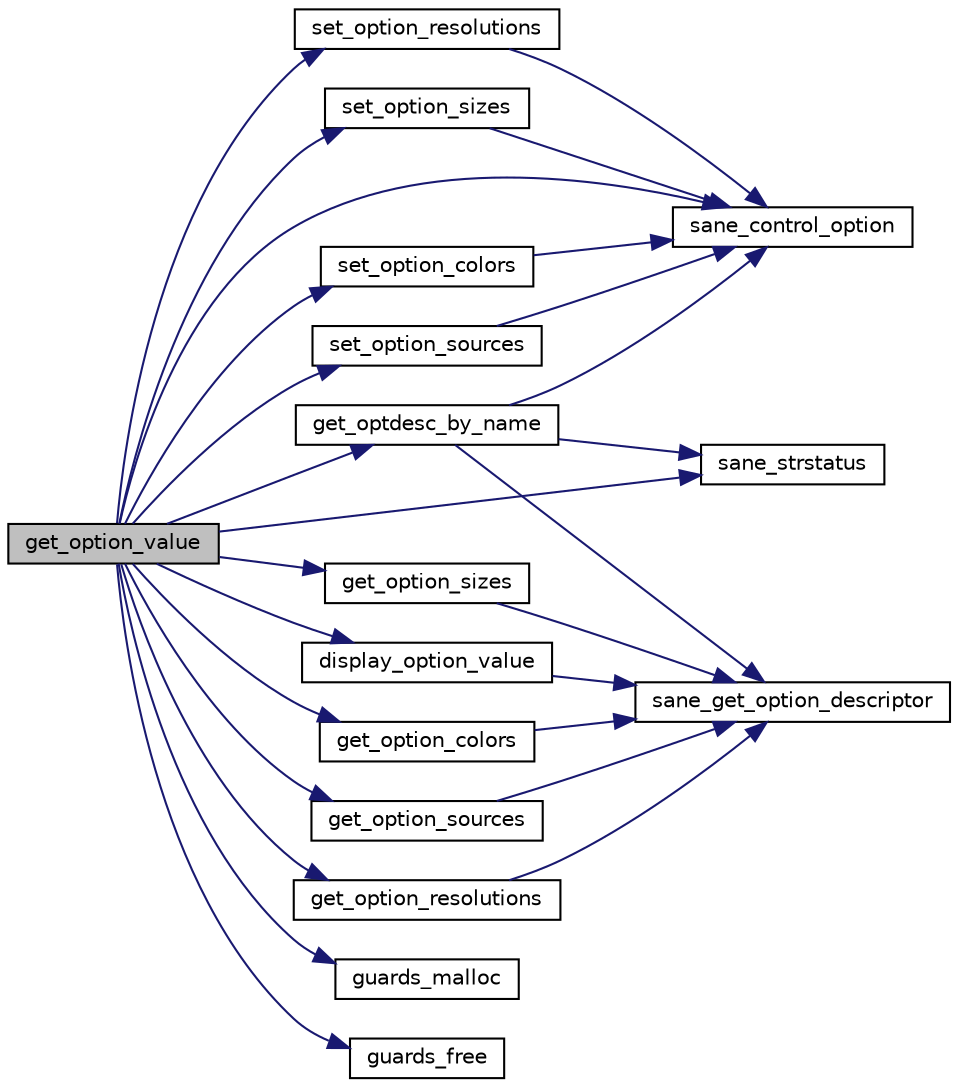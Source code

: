 digraph "get_option_value"
{
  edge [fontname="Helvetica",fontsize="10",labelfontname="Helvetica",labelfontsize="10"];
  node [fontname="Helvetica",fontsize="10",shape=record];
  rankdir="LR";
  Node72 [label="get_option_value",height=0.2,width=0.4,color="black", fillcolor="grey75", style="filled", fontcolor="black"];
  Node72 -> Node73 [color="midnightblue",fontsize="10",style="solid",fontname="Helvetica"];
  Node73 [label="get_optdesc_by_name",height=0.2,width=0.4,color="black", fillcolor="white", style="filled",URL="$kylin__sane_8c.html#a795e1d5597a19ad20130c11e3ba8a6c7"];
  Node73 -> Node74 [color="midnightblue",fontsize="10",style="solid",fontname="Helvetica"];
  Node74 [label="sane_control_option",height=0.2,width=0.4,color="black", fillcolor="white", style="filled",URL="$sane_8h.html#af97b5a648c359cdeb17844f24e74f21d"];
  Node73 -> Node75 [color="midnightblue",fontsize="10",style="solid",fontname="Helvetica"];
  Node75 [label="sane_strstatus",height=0.2,width=0.4,color="black", fillcolor="white", style="filled",URL="$sane_8h.html#a005fc36c746f3b57fcf8108435f0684d"];
  Node73 -> Node76 [color="midnightblue",fontsize="10",style="solid",fontname="Helvetica"];
  Node76 [label="sane_get_option_descriptor",height=0.2,width=0.4,color="black", fillcolor="white", style="filled",URL="$sane_8h.html#a7728e01a38c5e18385e383a6ce4a108d"];
  Node72 -> Node77 [color="midnightblue",fontsize="10",style="solid",fontname="Helvetica"];
  Node77 [label="guards_malloc",height=0.2,width=0.4,color="black", fillcolor="white", style="filled",URL="$kylin__sane_8c.html#a2309fa8ac99d7f1938a8863fc318570e"];
  Node72 -> Node74 [color="midnightblue",fontsize="10",style="solid",fontname="Helvetica"];
  Node72 -> Node75 [color="midnightblue",fontsize="10",style="solid",fontname="Helvetica"];
  Node72 -> Node78 [color="midnightblue",fontsize="10",style="solid",fontname="Helvetica"];
  Node78 [label="get_option_colors",height=0.2,width=0.4,color="black", fillcolor="white", style="filled",URL="$kylin__sane_8c.html#a8c830ea09253112330618cfb949dd629"];
  Node78 -> Node76 [color="midnightblue",fontsize="10",style="solid",fontname="Helvetica"];
  Node72 -> Node79 [color="midnightblue",fontsize="10",style="solid",fontname="Helvetica"];
  Node79 [label="set_option_colors",height=0.2,width=0.4,color="black", fillcolor="white", style="filled",URL="$kylin__sane_8c.html#aa95409e9b8d6f206817642efd424eee0"];
  Node79 -> Node74 [color="midnightblue",fontsize="10",style="solid",fontname="Helvetica"];
  Node72 -> Node80 [color="midnightblue",fontsize="10",style="solid",fontname="Helvetica"];
  Node80 [label="get_option_sources",height=0.2,width=0.4,color="black", fillcolor="white", style="filled",URL="$kylin__sane_8c.html#ade2b473da42066d3df35485b4ea30516"];
  Node80 -> Node76 [color="midnightblue",fontsize="10",style="solid",fontname="Helvetica"];
  Node72 -> Node81 [color="midnightblue",fontsize="10",style="solid",fontname="Helvetica"];
  Node81 [label="set_option_sources",height=0.2,width=0.4,color="black", fillcolor="white", style="filled",URL="$kylin__sane_8c.html#a8e49c7ad53592f8d10fae9f5a79d27e8"];
  Node81 -> Node74 [color="midnightblue",fontsize="10",style="solid",fontname="Helvetica"];
  Node72 -> Node82 [color="midnightblue",fontsize="10",style="solid",fontname="Helvetica"];
  Node82 [label="get_option_resolutions",height=0.2,width=0.4,color="black", fillcolor="white", style="filled",URL="$kylin__sane_8c.html#a7e7f6a405b050981bf725417f304f030"];
  Node82 -> Node76 [color="midnightblue",fontsize="10",style="solid",fontname="Helvetica"];
  Node72 -> Node83 [color="midnightblue",fontsize="10",style="solid",fontname="Helvetica"];
  Node83 [label="set_option_resolutions",height=0.2,width=0.4,color="black", fillcolor="white", style="filled",URL="$kylin__sane_8c.html#a8c763cd591b209c19b44042b47f61d87"];
  Node83 -> Node74 [color="midnightblue",fontsize="10",style="solid",fontname="Helvetica"];
  Node72 -> Node84 [color="midnightblue",fontsize="10",style="solid",fontname="Helvetica"];
  Node84 [label="get_option_sizes",height=0.2,width=0.4,color="black", fillcolor="white", style="filled",URL="$kylin__sane_8c.html#a453e3eb935354b62e5b251a3ddee7214"];
  Node84 -> Node76 [color="midnightblue",fontsize="10",style="solid",fontname="Helvetica"];
  Node72 -> Node85 [color="midnightblue",fontsize="10",style="solid",fontname="Helvetica"];
  Node85 [label="set_option_sizes",height=0.2,width=0.4,color="black", fillcolor="white", style="filled",URL="$kylin__sane_8c.html#a1345e5860f8df0d660e22a09be693aea"];
  Node85 -> Node74 [color="midnightblue",fontsize="10",style="solid",fontname="Helvetica"];
  Node72 -> Node86 [color="midnightblue",fontsize="10",style="solid",fontname="Helvetica"];
  Node86 [label="display_option_value",height=0.2,width=0.4,color="black", fillcolor="white", style="filled",URL="$kylin__sane_8c.html#aad5cfc4d97cf910a5b97bcbc2070c4df"];
  Node86 -> Node76 [color="midnightblue",fontsize="10",style="solid",fontname="Helvetica"];
  Node72 -> Node87 [color="midnightblue",fontsize="10",style="solid",fontname="Helvetica"];
  Node87 [label="guards_free",height=0.2,width=0.4,color="black", fillcolor="white", style="filled",URL="$kylin__sane_8c.html#abb0019b6c2b93cbf5de1bc5362919fca"];
}
